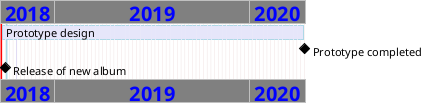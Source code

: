 {
  "sha1": "5jx03vhjir20rxxhotqrnzd037nh7sb",
  "insertion": {
    "when": "2024-05-30T20:48:20.758Z",
    "user": "plantuml@gmail.com"
  }
}
@startgantt

<style>
timeline {
    BackGroundColor Grey
    FontName Helvetica
    FontSize 20
    FontColor Blue
}
</style>

Project starts the 20th of september 2018
printscale yearly
sunday are close
2018/09/21 to 2018/09/23 are colored in red
2018/09/21 to 2018/09/30 are named [Vacation in the Bahamas] 
2018/10/01 and 2 days are colored in lightBlue
[Prototype design] as [TASK1] lasts 490 days
[TASK1] is colored in Lavender/LightBlue
[Prototype completed] happens at [TASK1]'s end
[Release of new album] happens at the 29th of September 2018

today is 30 days after start and is colored in #AAF

@endgantt
